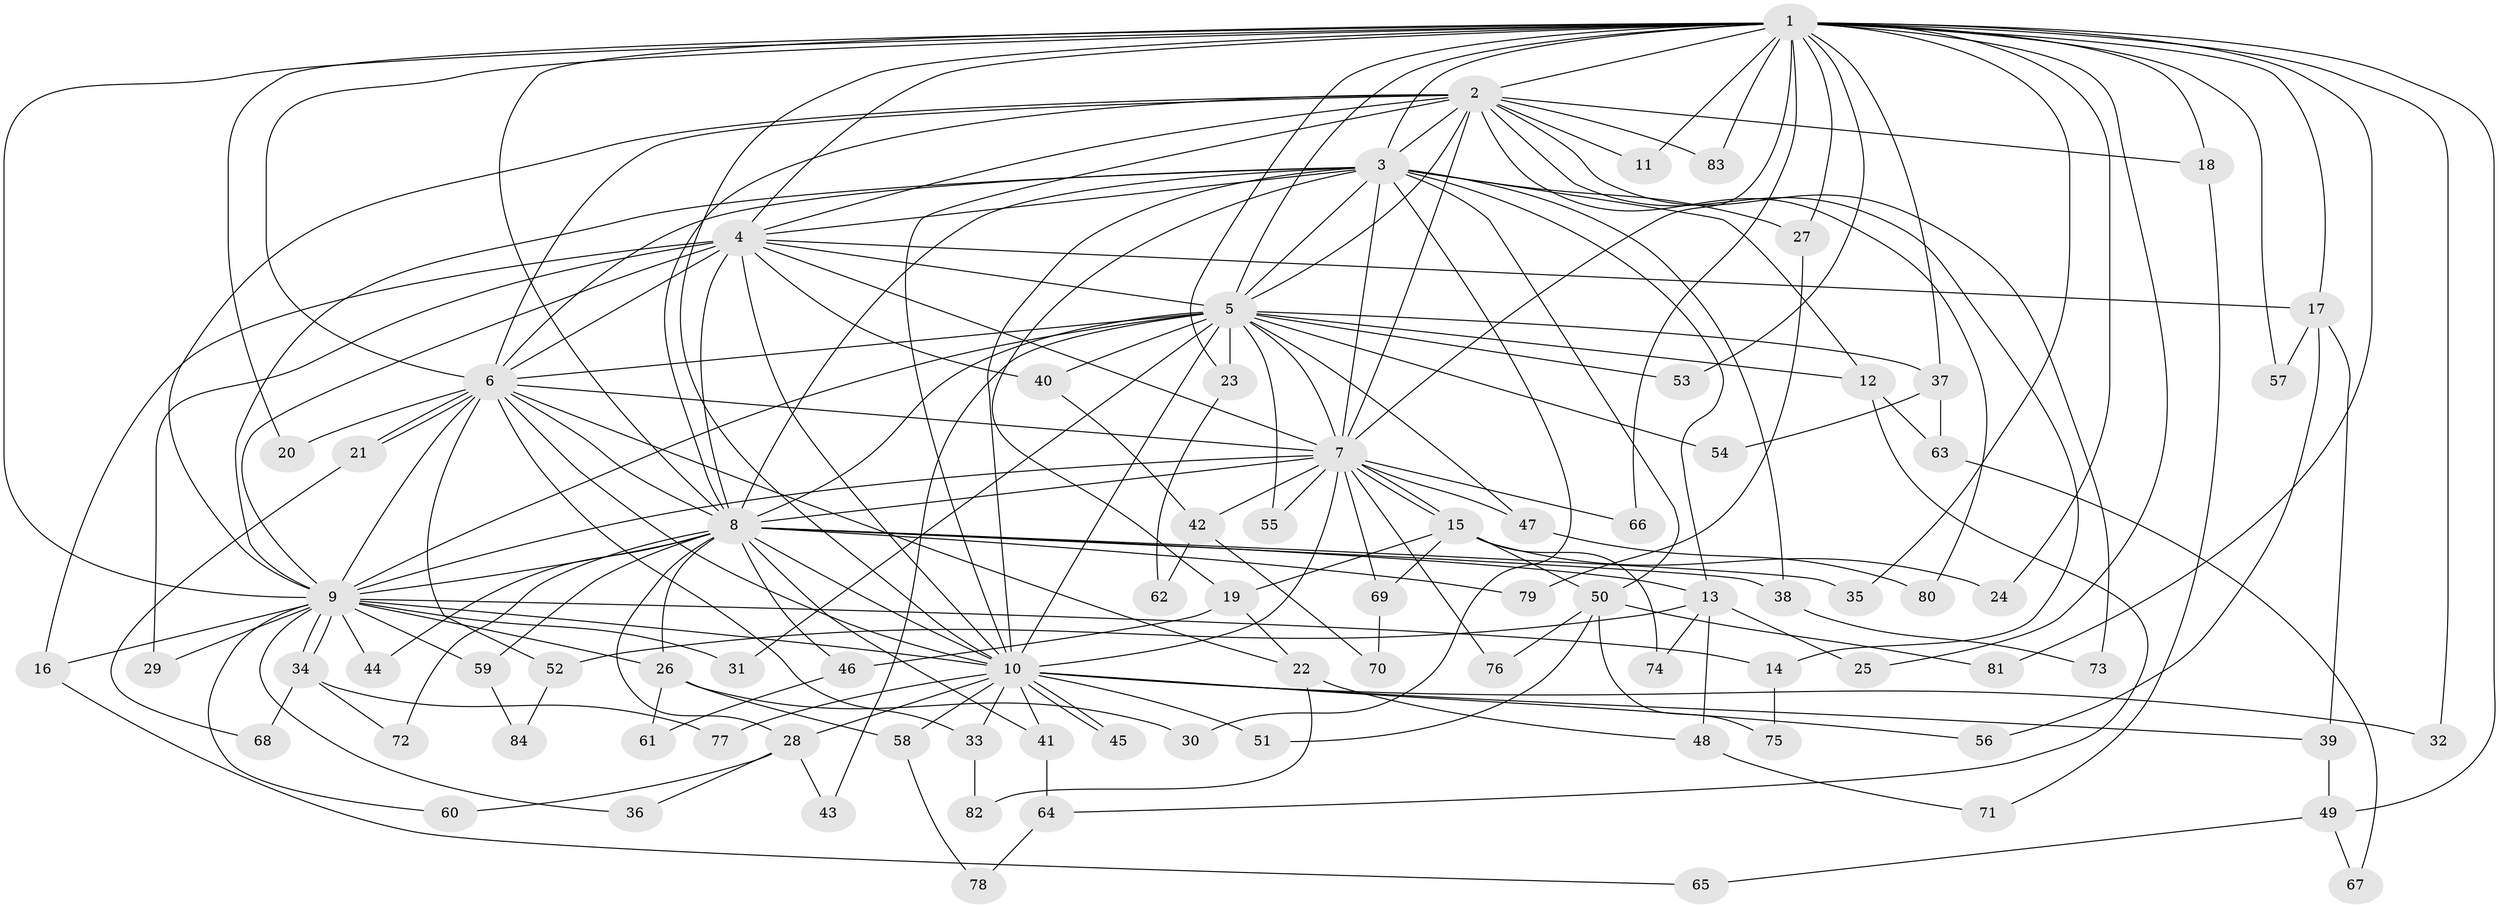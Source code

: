 // Generated by graph-tools (version 1.1) at 2025/25/03/09/25 03:25:45]
// undirected, 84 vertices, 193 edges
graph export_dot {
graph [start="1"]
  node [color=gray90,style=filled];
  1;
  2;
  3;
  4;
  5;
  6;
  7;
  8;
  9;
  10;
  11;
  12;
  13;
  14;
  15;
  16;
  17;
  18;
  19;
  20;
  21;
  22;
  23;
  24;
  25;
  26;
  27;
  28;
  29;
  30;
  31;
  32;
  33;
  34;
  35;
  36;
  37;
  38;
  39;
  40;
  41;
  42;
  43;
  44;
  45;
  46;
  47;
  48;
  49;
  50;
  51;
  52;
  53;
  54;
  55;
  56;
  57;
  58;
  59;
  60;
  61;
  62;
  63;
  64;
  65;
  66;
  67;
  68;
  69;
  70;
  71;
  72;
  73;
  74;
  75;
  76;
  77;
  78;
  79;
  80;
  81;
  82;
  83;
  84;
  1 -- 2;
  1 -- 3;
  1 -- 4;
  1 -- 5;
  1 -- 6;
  1 -- 7;
  1 -- 8;
  1 -- 9;
  1 -- 10;
  1 -- 11;
  1 -- 17;
  1 -- 18;
  1 -- 20;
  1 -- 23;
  1 -- 24;
  1 -- 25;
  1 -- 27;
  1 -- 32;
  1 -- 35;
  1 -- 37;
  1 -- 49;
  1 -- 53;
  1 -- 57;
  1 -- 66;
  1 -- 81;
  1 -- 83;
  2 -- 3;
  2 -- 4;
  2 -- 5;
  2 -- 6;
  2 -- 7;
  2 -- 8;
  2 -- 9;
  2 -- 10;
  2 -- 11;
  2 -- 14;
  2 -- 18;
  2 -- 73;
  2 -- 80;
  2 -- 83;
  3 -- 4;
  3 -- 5;
  3 -- 6;
  3 -- 7;
  3 -- 8;
  3 -- 9;
  3 -- 10;
  3 -- 12;
  3 -- 13;
  3 -- 19;
  3 -- 27;
  3 -- 30;
  3 -- 38;
  3 -- 50;
  4 -- 5;
  4 -- 6;
  4 -- 7;
  4 -- 8;
  4 -- 9;
  4 -- 10;
  4 -- 16;
  4 -- 17;
  4 -- 29;
  4 -- 40;
  5 -- 6;
  5 -- 7;
  5 -- 8;
  5 -- 9;
  5 -- 10;
  5 -- 12;
  5 -- 23;
  5 -- 31;
  5 -- 37;
  5 -- 40;
  5 -- 43;
  5 -- 47;
  5 -- 53;
  5 -- 54;
  5 -- 55;
  6 -- 7;
  6 -- 8;
  6 -- 9;
  6 -- 10;
  6 -- 20;
  6 -- 21;
  6 -- 21;
  6 -- 22;
  6 -- 33;
  6 -- 52;
  7 -- 8;
  7 -- 9;
  7 -- 10;
  7 -- 15;
  7 -- 15;
  7 -- 42;
  7 -- 47;
  7 -- 55;
  7 -- 66;
  7 -- 69;
  7 -- 76;
  8 -- 9;
  8 -- 10;
  8 -- 13;
  8 -- 26;
  8 -- 28;
  8 -- 35;
  8 -- 38;
  8 -- 41;
  8 -- 44;
  8 -- 46;
  8 -- 59;
  8 -- 72;
  8 -- 79;
  9 -- 10;
  9 -- 14;
  9 -- 16;
  9 -- 26;
  9 -- 29;
  9 -- 31;
  9 -- 34;
  9 -- 34;
  9 -- 36;
  9 -- 44;
  9 -- 59;
  9 -- 60;
  10 -- 28;
  10 -- 32;
  10 -- 33;
  10 -- 39;
  10 -- 41;
  10 -- 45;
  10 -- 45;
  10 -- 51;
  10 -- 56;
  10 -- 58;
  10 -- 77;
  12 -- 63;
  12 -- 64;
  13 -- 25;
  13 -- 48;
  13 -- 52;
  13 -- 74;
  14 -- 75;
  15 -- 19;
  15 -- 24;
  15 -- 50;
  15 -- 69;
  15 -- 74;
  16 -- 65;
  17 -- 39;
  17 -- 56;
  17 -- 57;
  18 -- 71;
  19 -- 22;
  19 -- 46;
  21 -- 68;
  22 -- 48;
  22 -- 82;
  23 -- 62;
  26 -- 30;
  26 -- 58;
  26 -- 61;
  27 -- 79;
  28 -- 36;
  28 -- 43;
  28 -- 60;
  33 -- 82;
  34 -- 68;
  34 -- 72;
  34 -- 77;
  37 -- 54;
  37 -- 63;
  38 -- 73;
  39 -- 49;
  40 -- 42;
  41 -- 64;
  42 -- 62;
  42 -- 70;
  46 -- 61;
  47 -- 80;
  48 -- 71;
  49 -- 65;
  49 -- 67;
  50 -- 51;
  50 -- 75;
  50 -- 76;
  50 -- 81;
  52 -- 84;
  58 -- 78;
  59 -- 84;
  63 -- 67;
  64 -- 78;
  69 -- 70;
}
